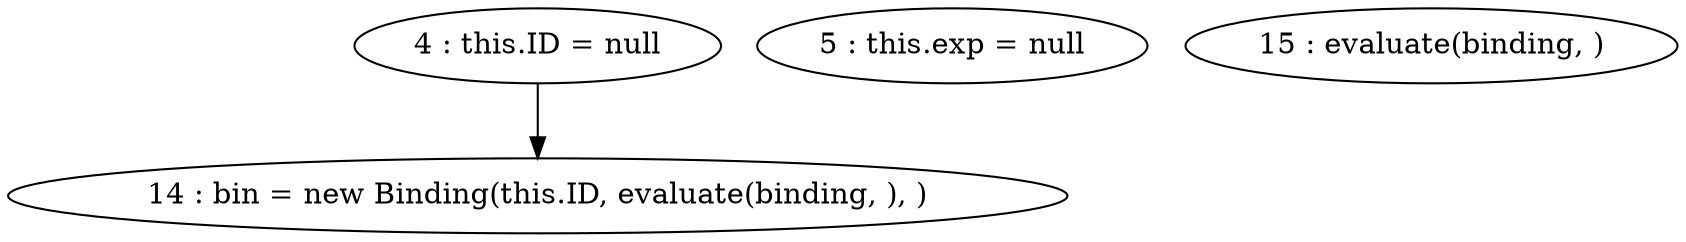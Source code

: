 digraph G {
"4 : this.ID = null"
"4 : this.ID = null" -> "14 : bin = new Binding(this.ID, evaluate(binding, ), )"
"5 : this.exp = null"
"14 : bin = new Binding(this.ID, evaluate(binding, ), )"
"15 : evaluate(binding, )"
}